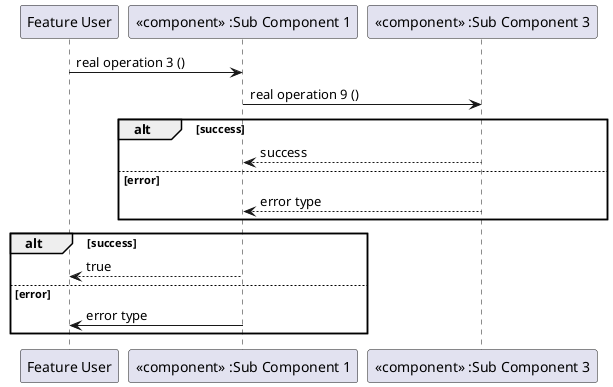 /'
   # *******************************************************************************
   # Copyright (c) 2024 Contributors to the Eclipse Foundation
   #
   # See the NOTICE file(s) distributed with this work for additional
   # information regarding copyright ownership.
   #
   # This program and the accompanying materials are made available under the
   # terms of the Apache License Version 2.0 which is available at
   # https://www.apache.org/licenses/LICENSE-2.0
   #
   # SPDX-License-Identifier: Apache-2.0
   # *******************************************************************************
'/
..
   # *******************************************************************************
   # Copyright (c) 2025 Contributors to the Eclipse Foundation
   #
   # See the NOTICE file(s) distributed with this work for additional
   # information regarding copyright ownership.
   #
   # This program and the accompanying materials are made available under the
   # terms of the Apache License Version 2.0 which is available at
   # https://www.apache.org/licenses/LICENSE-2.0
   #
   # SPDX-License-Identifier: Apache-2.0
   # *******************************************************************************

@startuml

participant "Feature User" as actor
participant "«component» :Sub Component 1" as sc1
participant "«component» :Sub Component 3" as sc3

actor -> sc1: real operation 3 ()
sc1 -> sc3: real operation 9 ()

alt success
    sc3 --> sc1: success
else error
    sc3 --> sc1: error type
end

alt success
    sc1 --> actor: true
else error
    sc1 -> actor: error type
end

@enduml
